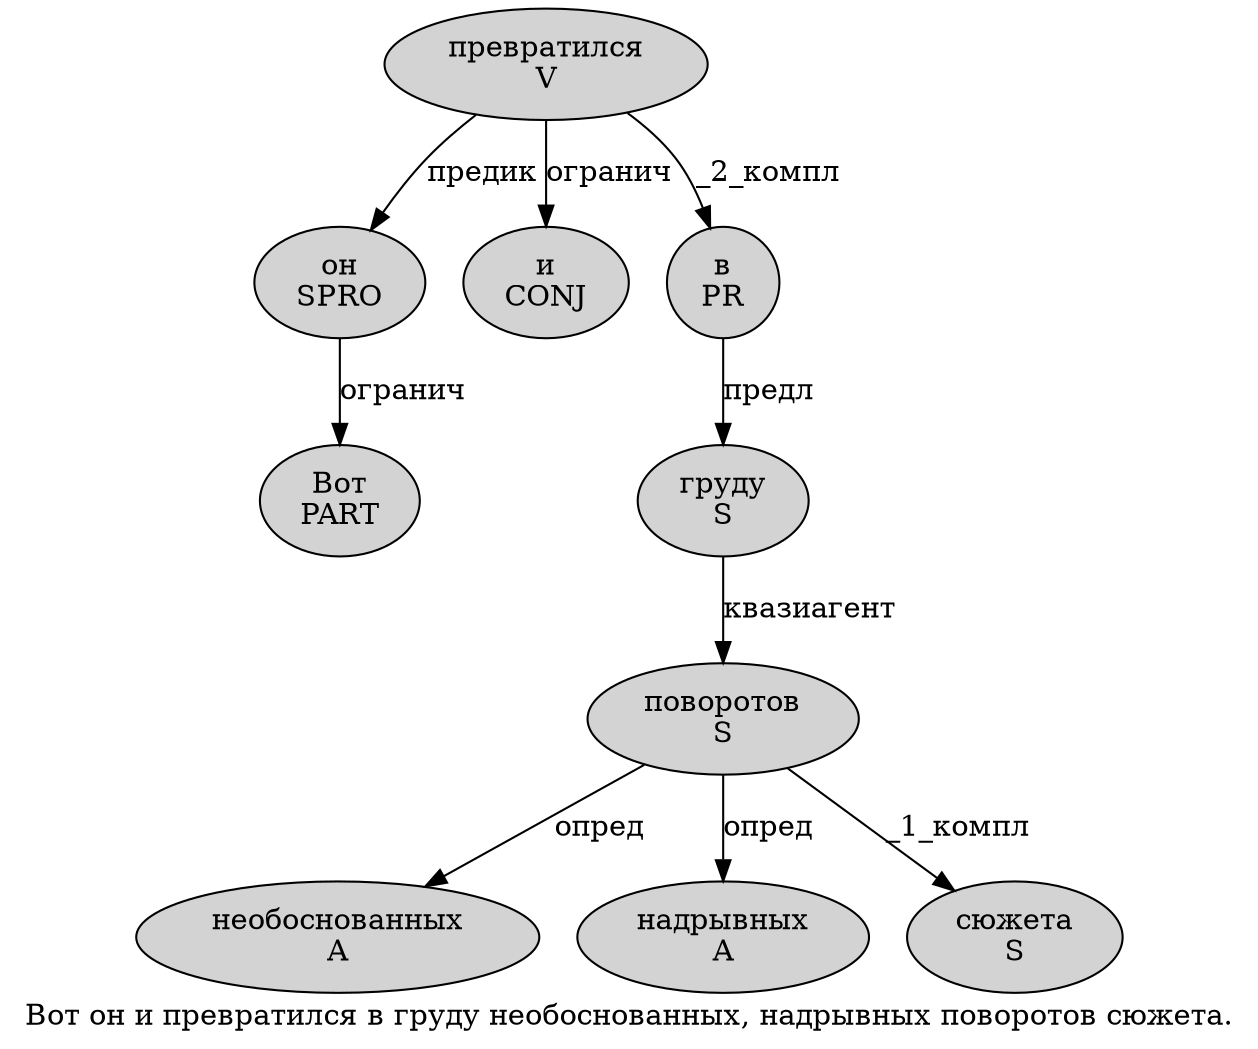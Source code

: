 digraph SENTENCE_3143 {
	graph [label="Вот он и превратился в груду необоснованных, надрывных поворотов сюжета."]
	node [style=filled]
		0 [label="Вот
PART" color="" fillcolor=lightgray penwidth=1 shape=ellipse]
		1 [label="он
SPRO" color="" fillcolor=lightgray penwidth=1 shape=ellipse]
		2 [label="и
CONJ" color="" fillcolor=lightgray penwidth=1 shape=ellipse]
		3 [label="превратился
V" color="" fillcolor=lightgray penwidth=1 shape=ellipse]
		4 [label="в
PR" color="" fillcolor=lightgray penwidth=1 shape=ellipse]
		5 [label="груду
S" color="" fillcolor=lightgray penwidth=1 shape=ellipse]
		6 [label="необоснованных
A" color="" fillcolor=lightgray penwidth=1 shape=ellipse]
		8 [label="надрывных
A" color="" fillcolor=lightgray penwidth=1 shape=ellipse]
		9 [label="поворотов
S" color="" fillcolor=lightgray penwidth=1 shape=ellipse]
		10 [label="сюжета
S" color="" fillcolor=lightgray penwidth=1 shape=ellipse]
			5 -> 9 [label="квазиагент"]
			3 -> 1 [label="предик"]
			3 -> 2 [label="огранич"]
			3 -> 4 [label="_2_компл"]
			1 -> 0 [label="огранич"]
			9 -> 6 [label="опред"]
			9 -> 8 [label="опред"]
			9 -> 10 [label="_1_компл"]
			4 -> 5 [label="предл"]
}